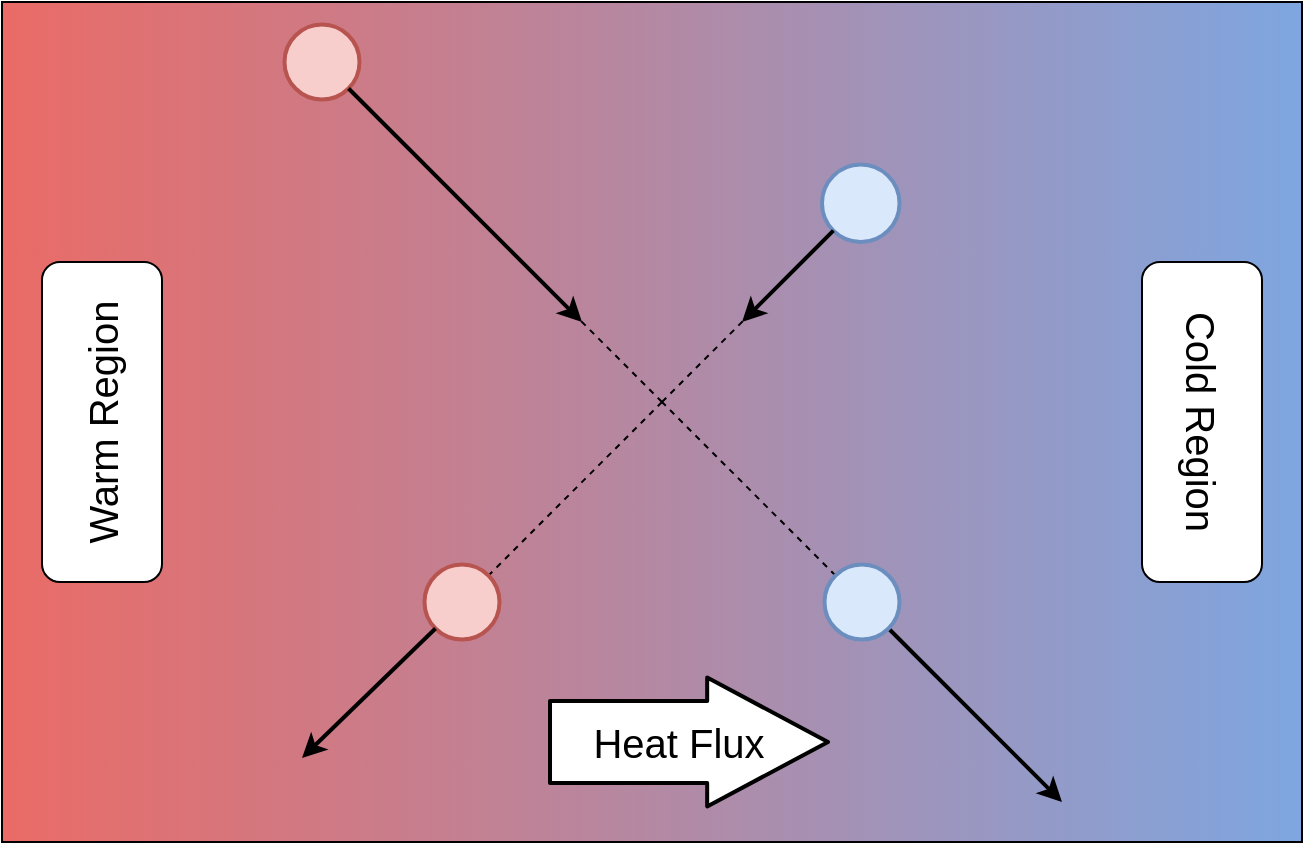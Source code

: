 <mxfile version="14.6.13" type="device"><diagram id="VykmP9qCup2exheP1mGu" name="Page-1"><mxGraphModel dx="2037" dy="1293" grid="1" gridSize="10" guides="1" tooltips="1" connect="1" arrows="1" fold="1" page="1" pageScale="1" pageWidth="827" pageHeight="1169" math="0" shadow="0"><root><mxCell id="0"/><mxCell id="1" parent="0"/><mxCell id="vvKRe20RbFq2ZkskDj15-8" value="" style="rounded=0;whiteSpace=wrap;html=1;gradientDirection=west;fillColor=#7EA6E0;gradientColor=#EA6B66;" vertex="1" parent="1"><mxGeometry x="70" y="280" width="650" height="420" as="geometry"/></mxCell><mxCell id="vvKRe20RbFq2ZkskDj15-1" value="" style="group;strokeWidth=2;" vertex="1" connectable="0" parent="1"><mxGeometry x="470" y="350" width="60" height="60" as="geometry"/></mxCell><mxCell id="vvKRe20RbFq2ZkskDj15-2" value="" style="ellipse;whiteSpace=wrap;html=1;aspect=fixed;fillColor=#dae8fc;strokeColor=#6c8ebf;strokeWidth=2;" vertex="1" parent="vvKRe20RbFq2ZkskDj15-1"><mxGeometry x="10" y="11.25" width="38.75" height="38.75" as="geometry"/></mxCell><mxCell id="vvKRe20RbFq2ZkskDj15-9" value="" style="endArrow=classic;html=1;exitX=0;exitY=1;exitDx=0;exitDy=0;strokeWidth=2;" edge="1" parent="1" source="vvKRe20RbFq2ZkskDj15-2"><mxGeometry width="50" height="50" relative="1" as="geometry"><mxPoint x="390" y="490" as="sourcePoint"/><mxPoint x="440" y="440" as="targetPoint"/></mxGeometry></mxCell><mxCell id="vvKRe20RbFq2ZkskDj15-11" value="" style="endArrow=none;dashed=1;html=1;entryX=0;entryY=1;entryDx=0;entryDy=0;" edge="1" parent="1" target="vvKRe20RbFq2ZkskDj15-2"><mxGeometry width="50" height="50" relative="1" as="geometry"><mxPoint x="400" y="480" as="sourcePoint"/><mxPoint x="490" y="460" as="targetPoint"/></mxGeometry></mxCell><mxCell id="vvKRe20RbFq2ZkskDj15-12" value="" style="endArrow=none;dashed=1;html=1;exitX=0;exitY=0;exitDx=0;exitDy=0;" edge="1" parent="1" source="vvKRe20RbFq2ZkskDj15-7"><mxGeometry width="50" height="50" relative="1" as="geometry"><mxPoint x="800" y="610" as="sourcePoint"/><mxPoint x="400" y="480" as="targetPoint"/></mxGeometry></mxCell><mxCell id="vvKRe20RbFq2ZkskDj15-13" value="" style="endArrow=none;dashed=1;html=1;entryX=1;entryY=1;entryDx=0;entryDy=0;" edge="1" parent="1" target="vvKRe20RbFq2ZkskDj15-16"><mxGeometry width="50" height="50" relative="1" as="geometry"><mxPoint x="400" y="480" as="sourcePoint"/><mxPoint x="220" y="320" as="targetPoint"/></mxGeometry></mxCell><mxCell id="vvKRe20RbFq2ZkskDj15-14" value="" style="endArrow=none;dashed=1;html=1;entryX=1;entryY=0;entryDx=0;entryDy=0;" edge="1" parent="1" target="vvKRe20RbFq2ZkskDj15-18"><mxGeometry width="50" height="50" relative="1" as="geometry"><mxPoint x="400" y="480" as="sourcePoint"/><mxPoint x="220" y="600" as="targetPoint"/></mxGeometry></mxCell><mxCell id="vvKRe20RbFq2ZkskDj15-15" value="" style="group;strokeWidth=2;" vertex="1" connectable="0" parent="1"><mxGeometry x="200" y="280" width="60" height="60" as="geometry"/></mxCell><mxCell id="vvKRe20RbFq2ZkskDj15-16" value="" style="ellipse;whiteSpace=wrap;html=1;aspect=fixed;fillColor=#f8cecc;strokeColor=#b85450;strokeWidth=2;" vertex="1" parent="vvKRe20RbFq2ZkskDj15-15"><mxGeometry x="11.25" y="11.25" width="37.5" height="37.5" as="geometry"/></mxCell><mxCell id="vvKRe20RbFq2ZkskDj15-17" value="" style="group;strokeWidth=2;" vertex="1" connectable="0" parent="1"><mxGeometry x="270" y="550" width="60" height="60" as="geometry"/></mxCell><mxCell id="vvKRe20RbFq2ZkskDj15-18" value="" style="ellipse;whiteSpace=wrap;html=1;aspect=fixed;fillColor=#f8cecc;strokeColor=#b85450;strokeWidth=2;" vertex="1" parent="vvKRe20RbFq2ZkskDj15-17"><mxGeometry x="11.25" y="11.25" width="37.5" height="37.5" as="geometry"/></mxCell><mxCell id="vvKRe20RbFq2ZkskDj15-20" value="" style="endArrow=classic;html=1;exitX=1;exitY=1;exitDx=0;exitDy=0;strokeWidth=2;" edge="1" parent="1" source="vvKRe20RbFq2ZkskDj15-16"><mxGeometry width="50" height="50" relative="1" as="geometry"><mxPoint x="576.742" y="382.008" as="sourcePoint"/><mxPoint x="360" y="440" as="targetPoint"/></mxGeometry></mxCell><mxCell id="vvKRe20RbFq2ZkskDj15-21" value="" style="endArrow=classic;html=1;strokeWidth=2;exitX=1;exitY=1;exitDx=0;exitDy=0;" edge="1" parent="1" source="vvKRe20RbFq2ZkskDj15-7"><mxGeometry width="50" height="50" relative="1" as="geometry"><mxPoint x="518" y="587" as="sourcePoint"/><mxPoint x="600" y="680" as="targetPoint"/></mxGeometry></mxCell><mxCell id="vvKRe20RbFq2ZkskDj15-6" value="" style="group;strokeWidth=2;" vertex="1" connectable="0" parent="1"><mxGeometry x="470" y="550" width="60" height="60" as="geometry"/></mxCell><mxCell id="vvKRe20RbFq2ZkskDj15-7" value="" style="ellipse;whiteSpace=wrap;html=1;aspect=fixed;fillColor=#dae8fc;strokeColor=#6c8ebf;strokeWidth=2;" vertex="1" parent="vvKRe20RbFq2ZkskDj15-6"><mxGeometry x="11.25" y="11.25" width="37.5" height="37.5" as="geometry"/></mxCell><mxCell id="vvKRe20RbFq2ZkskDj15-22" value="" style="endArrow=classic;html=1;strokeWidth=2;exitX=0;exitY=1;exitDx=0;exitDy=0;" edge="1" parent="1" source="vvKRe20RbFq2ZkskDj15-18"><mxGeometry width="50" height="50" relative="1" as="geometry"><mxPoint x="284" y="630" as="sourcePoint"/><mxPoint x="220" y="658" as="targetPoint"/></mxGeometry></mxCell><mxCell id="vvKRe20RbFq2ZkskDj15-23" value="&lt;font style=&quot;font-size: 20px&quot;&gt;Warm Region&lt;/font&gt;" style="rounded=1;whiteSpace=wrap;html=1;fillColor=#FFFFFF;direction=east;rotation=-90;" vertex="1" parent="1"><mxGeometry x="40" y="460" width="160" height="60" as="geometry"/></mxCell><mxCell id="vvKRe20RbFq2ZkskDj15-24" value="&lt;font style=&quot;font-size: 20px&quot;&gt;Cold Region&lt;/font&gt;" style="rounded=1;whiteSpace=wrap;html=1;fillColor=#FFFFFF;direction=east;rotation=90;" vertex="1" parent="1"><mxGeometry x="590" y="460" width="160" height="60" as="geometry"/></mxCell><mxCell id="vvKRe20RbFq2ZkskDj15-25" value="Heat Flux" style="shape=flexArrow;endArrow=classic;html=1;strokeWidth=2;fontSize=20;endWidth=21.429;endSize=19.471;width=40;fillColor=#ffffff;" edge="1" parent="1"><mxGeometry x="-0.077" width="50" height="50" relative="1" as="geometry"><mxPoint x="343" y="650" as="sourcePoint"/><mxPoint x="484" y="650" as="targetPoint"/><mxPoint as="offset"/></mxGeometry></mxCell></root></mxGraphModel></diagram></mxfile>